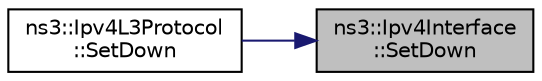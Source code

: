 digraph "ns3::Ipv4Interface::SetDown"
{
 // LATEX_PDF_SIZE
  edge [fontname="Helvetica",fontsize="10",labelfontname="Helvetica",labelfontsize="10"];
  node [fontname="Helvetica",fontsize="10",shape=record];
  rankdir="RL";
  Node1 [label="ns3::Ipv4Interface\l::SetDown",height=0.2,width=0.4,color="black", fillcolor="grey75", style="filled", fontcolor="black",tooltip="Disable this interface."];
  Node1 -> Node2 [dir="back",color="midnightblue",fontsize="10",style="solid",fontname="Helvetica"];
  Node2 [label="ns3::Ipv4L3Protocol\l::SetDown",height=0.2,width=0.4,color="black", fillcolor="white", style="filled",URL="$classns3_1_1_ipv4_l3_protocol.html#aad57377d10edd4f3de417533d7f07917",tooltip=" "];
}
